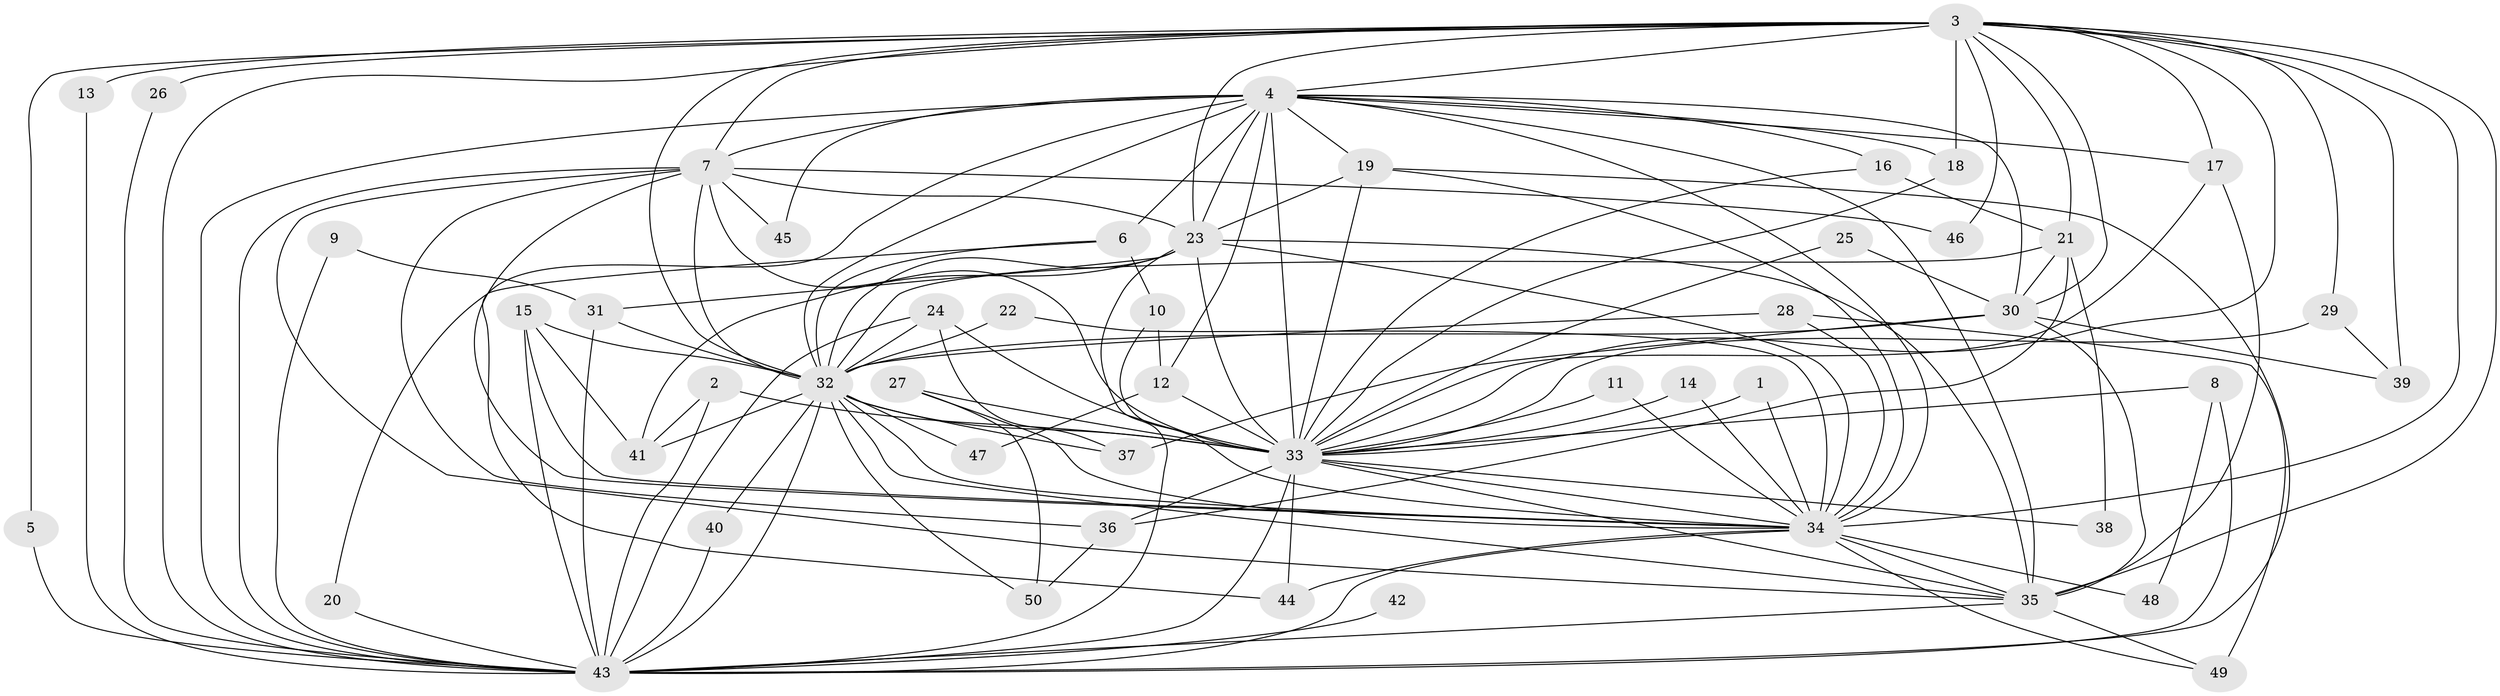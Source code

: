 // original degree distribution, {17: 0.010101010101010102, 21: 0.020202020202020204, 27: 0.010101010101010102, 14: 0.020202020202020204, 30: 0.010101010101010102, 26: 0.010101010101010102, 25: 0.010101010101010102, 15: 0.010101010101010102, 2: 0.5353535353535354, 4: 0.09090909090909091, 3: 0.23232323232323232, 8: 0.010101010101010102, 5: 0.020202020202020204, 7: 0.010101010101010102}
// Generated by graph-tools (version 1.1) at 2025/01/03/09/25 03:01:22]
// undirected, 50 vertices, 139 edges
graph export_dot {
graph [start="1"]
  node [color=gray90,style=filled];
  1;
  2;
  3;
  4;
  5;
  6;
  7;
  8;
  9;
  10;
  11;
  12;
  13;
  14;
  15;
  16;
  17;
  18;
  19;
  20;
  21;
  22;
  23;
  24;
  25;
  26;
  27;
  28;
  29;
  30;
  31;
  32;
  33;
  34;
  35;
  36;
  37;
  38;
  39;
  40;
  41;
  42;
  43;
  44;
  45;
  46;
  47;
  48;
  49;
  50;
  1 -- 33 [weight=1.0];
  1 -- 34 [weight=1.0];
  2 -- 33 [weight=1.0];
  2 -- 41 [weight=1.0];
  2 -- 43 [weight=1.0];
  3 -- 4 [weight=3.0];
  3 -- 5 [weight=1.0];
  3 -- 7 [weight=1.0];
  3 -- 13 [weight=1.0];
  3 -- 17 [weight=1.0];
  3 -- 18 [weight=1.0];
  3 -- 21 [weight=1.0];
  3 -- 23 [weight=1.0];
  3 -- 26 [weight=1.0];
  3 -- 29 [weight=1.0];
  3 -- 30 [weight=1.0];
  3 -- 32 [weight=1.0];
  3 -- 33 [weight=1.0];
  3 -- 34 [weight=1.0];
  3 -- 35 [weight=2.0];
  3 -- 39 [weight=1.0];
  3 -- 43 [weight=1.0];
  3 -- 46 [weight=1.0];
  4 -- 6 [weight=2.0];
  4 -- 7 [weight=2.0];
  4 -- 12 [weight=2.0];
  4 -- 16 [weight=1.0];
  4 -- 17 [weight=1.0];
  4 -- 18 [weight=1.0];
  4 -- 19 [weight=1.0];
  4 -- 23 [weight=3.0];
  4 -- 30 [weight=1.0];
  4 -- 32 [weight=3.0];
  4 -- 33 [weight=3.0];
  4 -- 34 [weight=2.0];
  4 -- 35 [weight=3.0];
  4 -- 43 [weight=2.0];
  4 -- 44 [weight=1.0];
  4 -- 45 [weight=1.0];
  5 -- 43 [weight=1.0];
  6 -- 10 [weight=1.0];
  6 -- 20 [weight=1.0];
  6 -- 32 [weight=1.0];
  7 -- 23 [weight=1.0];
  7 -- 32 [weight=2.0];
  7 -- 33 [weight=1.0];
  7 -- 34 [weight=1.0];
  7 -- 35 [weight=1.0];
  7 -- 36 [weight=1.0];
  7 -- 43 [weight=1.0];
  7 -- 45 [weight=2.0];
  7 -- 46 [weight=1.0];
  8 -- 33 [weight=1.0];
  8 -- 43 [weight=1.0];
  8 -- 48 [weight=1.0];
  9 -- 31 [weight=1.0];
  9 -- 43 [weight=1.0];
  10 -- 12 [weight=1.0];
  10 -- 34 [weight=1.0];
  11 -- 33 [weight=1.0];
  11 -- 34 [weight=1.0];
  12 -- 33 [weight=1.0];
  12 -- 47 [weight=1.0];
  13 -- 43 [weight=1.0];
  14 -- 33 [weight=1.0];
  14 -- 34 [weight=1.0];
  15 -- 32 [weight=1.0];
  15 -- 34 [weight=1.0];
  15 -- 41 [weight=1.0];
  15 -- 43 [weight=1.0];
  16 -- 21 [weight=1.0];
  16 -- 33 [weight=1.0];
  17 -- 33 [weight=1.0];
  17 -- 35 [weight=1.0];
  18 -- 33 [weight=1.0];
  19 -- 23 [weight=1.0];
  19 -- 33 [weight=1.0];
  19 -- 34 [weight=1.0];
  19 -- 43 [weight=1.0];
  20 -- 43 [weight=2.0];
  21 -- 30 [weight=1.0];
  21 -- 32 [weight=2.0];
  21 -- 36 [weight=1.0];
  21 -- 38 [weight=1.0];
  22 -- 32 [weight=1.0];
  22 -- 34 [weight=1.0];
  23 -- 31 [weight=1.0];
  23 -- 32 [weight=1.0];
  23 -- 33 [weight=2.0];
  23 -- 34 [weight=1.0];
  23 -- 35 [weight=1.0];
  23 -- 41 [weight=1.0];
  23 -- 43 [weight=2.0];
  24 -- 32 [weight=2.0];
  24 -- 33 [weight=1.0];
  24 -- 37 [weight=1.0];
  24 -- 43 [weight=1.0];
  25 -- 30 [weight=1.0];
  25 -- 33 [weight=1.0];
  26 -- 43 [weight=1.0];
  27 -- 33 [weight=2.0];
  27 -- 34 [weight=1.0];
  27 -- 50 [weight=1.0];
  28 -- 32 [weight=2.0];
  28 -- 34 [weight=1.0];
  28 -- 49 [weight=2.0];
  29 -- 33 [weight=1.0];
  29 -- 39 [weight=1.0];
  30 -- 32 [weight=1.0];
  30 -- 35 [weight=1.0];
  30 -- 37 [weight=1.0];
  30 -- 39 [weight=1.0];
  31 -- 32 [weight=1.0];
  31 -- 43 [weight=1.0];
  32 -- 33 [weight=1.0];
  32 -- 34 [weight=1.0];
  32 -- 35 [weight=1.0];
  32 -- 37 [weight=1.0];
  32 -- 40 [weight=1.0];
  32 -- 41 [weight=1.0];
  32 -- 43 [weight=1.0];
  32 -- 47 [weight=1.0];
  32 -- 50 [weight=1.0];
  33 -- 34 [weight=1.0];
  33 -- 35 [weight=1.0];
  33 -- 36 [weight=1.0];
  33 -- 38 [weight=2.0];
  33 -- 43 [weight=1.0];
  33 -- 44 [weight=1.0];
  34 -- 35 [weight=3.0];
  34 -- 43 [weight=1.0];
  34 -- 44 [weight=1.0];
  34 -- 48 [weight=1.0];
  34 -- 49 [weight=1.0];
  35 -- 43 [weight=1.0];
  35 -- 49 [weight=1.0];
  36 -- 50 [weight=1.0];
  40 -- 43 [weight=1.0];
  42 -- 43 [weight=1.0];
}
